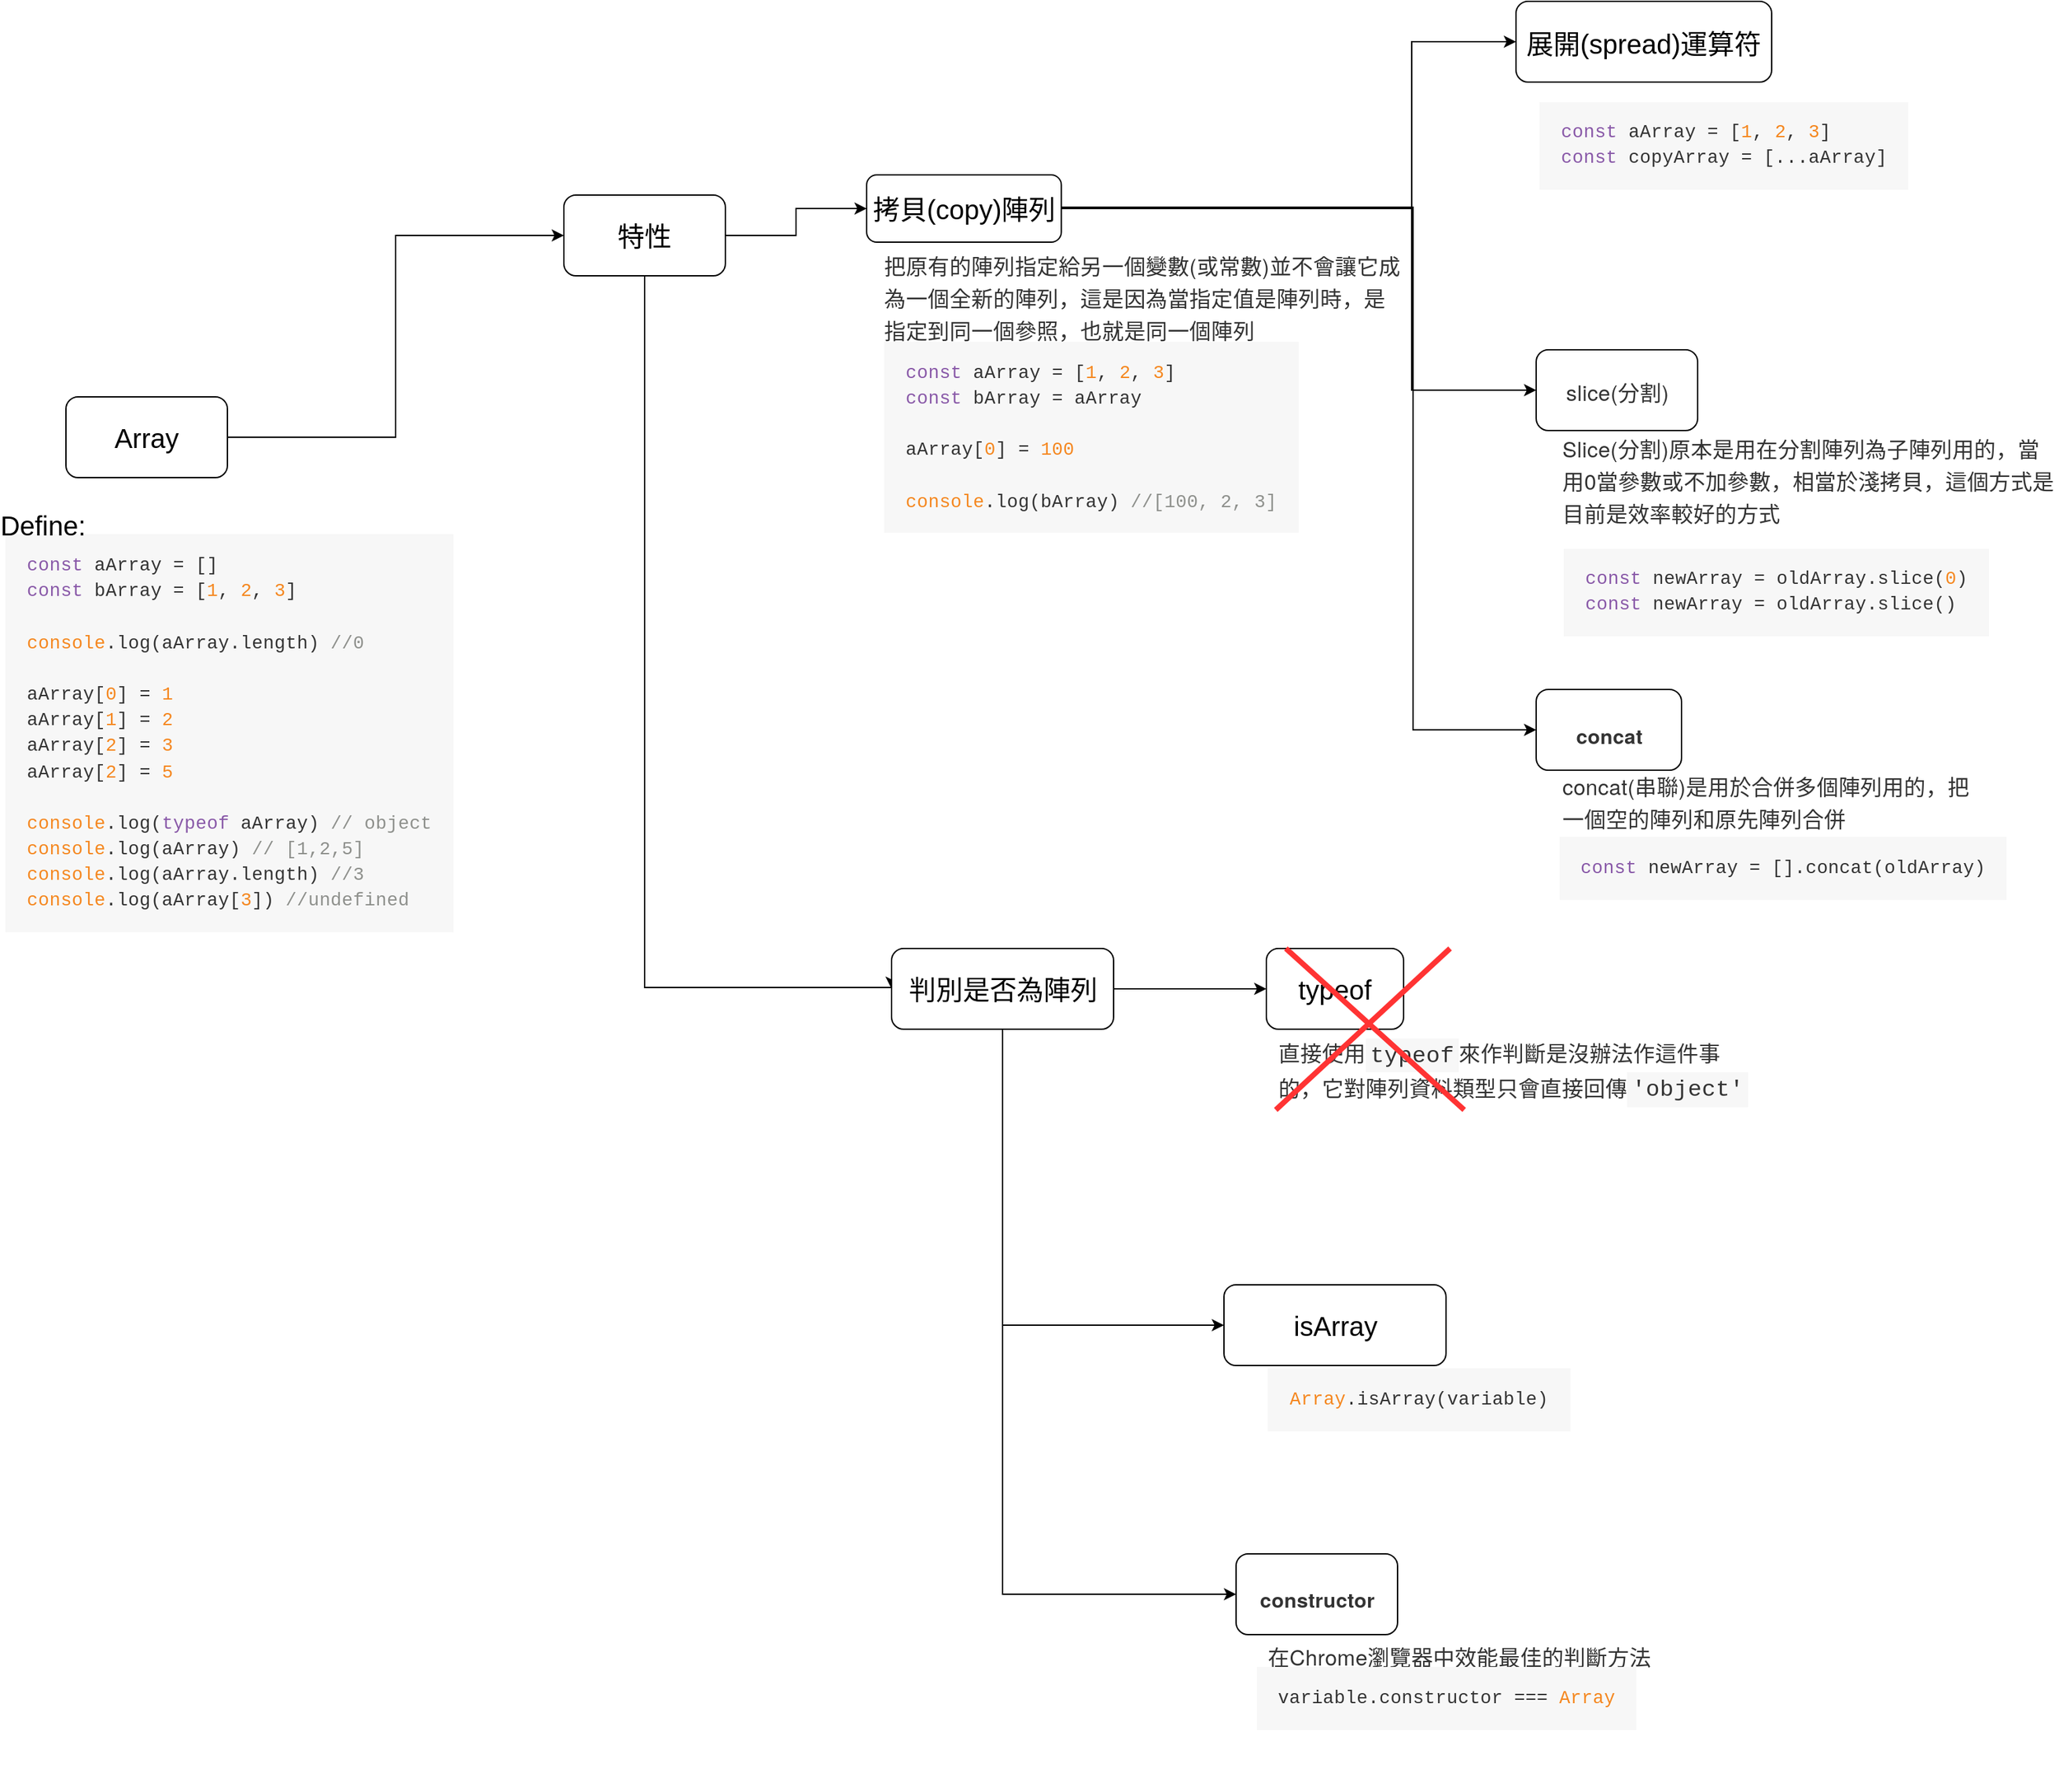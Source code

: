 <mxfile version="11.1.4" type="device"><diagram id="U8EoZTsOUFwLor6KMoRA" name="第1頁"><mxGraphModel dx="1351" dy="2186" grid="1" gridSize="10" guides="1" tooltips="1" connect="1" arrows="1" fold="1" page="1" pageScale="1" pageWidth="827" pageHeight="1169" math="0" shadow="0"><root><mxCell id="0"/><mxCell id="1" parent="0"/><mxCell id="N8ioE3uPXYPBMJfrrr_5-4" value="" style="edgeStyle=orthogonalEdgeStyle;rounded=0;orthogonalLoop=1;jettySize=auto;html=1;fontSize=20;entryX=0;entryY=0.5;entryDx=0;entryDy=0;" edge="1" parent="1" source="N8ioE3uPXYPBMJfrrr_5-1" target="N8ioE3uPXYPBMJfrrr_5-3"><mxGeometry relative="1" as="geometry"/></mxCell><mxCell id="N8ioE3uPXYPBMJfrrr_5-1" value="Array" style="rounded=1;whiteSpace=wrap;html=1;fontSize=20;" vertex="1" parent="1"><mxGeometry x="130" y="270" width="120" height="60" as="geometry"/></mxCell><mxCell id="N8ioE3uPXYPBMJfrrr_5-8" value="" style="edgeStyle=orthogonalEdgeStyle;rounded=0;orthogonalLoop=1;jettySize=auto;html=1;fontSize=20;entryX=0;entryY=0.5;entryDx=0;entryDy=0;" edge="1" parent="1" source="N8ioE3uPXYPBMJfrrr_5-3" target="N8ioE3uPXYPBMJfrrr_5-7"><mxGeometry relative="1" as="geometry"/></mxCell><mxCell id="N8ioE3uPXYPBMJfrrr_5-34" value="" style="edgeStyle=orthogonalEdgeStyle;rounded=0;orthogonalLoop=1;jettySize=auto;html=1;fontSize=20;entryX=0;entryY=0.5;entryDx=0;entryDy=0;" edge="1" parent="1" source="N8ioE3uPXYPBMJfrrr_5-3" target="N8ioE3uPXYPBMJfrrr_5-33"><mxGeometry relative="1" as="geometry"><Array as="points"><mxPoint x="560" y="709"/></Array></mxGeometry></mxCell><mxCell id="N8ioE3uPXYPBMJfrrr_5-3" value="特性" style="rounded=1;whiteSpace=wrap;html=1;fontSize=20;" vertex="1" parent="1"><mxGeometry x="500" y="120" width="120" height="60" as="geometry"/></mxCell><mxCell id="N8ioE3uPXYPBMJfrrr_5-36" value="" style="edgeStyle=orthogonalEdgeStyle;rounded=0;orthogonalLoop=1;jettySize=auto;html=1;fontSize=20;" edge="1" parent="1" source="N8ioE3uPXYPBMJfrrr_5-33" target="N8ioE3uPXYPBMJfrrr_5-35"><mxGeometry relative="1" as="geometry"/></mxCell><mxCell id="N8ioE3uPXYPBMJfrrr_5-45" value="" style="edgeStyle=orthogonalEdgeStyle;rounded=0;orthogonalLoop=1;jettySize=auto;html=1;strokeColor=#000000;strokeWidth=1;fontSize=40;" edge="1" parent="1" source="N8ioE3uPXYPBMJfrrr_5-33" target="N8ioE3uPXYPBMJfrrr_5-44"><mxGeometry relative="1" as="geometry"><Array as="points"><mxPoint x="826" y="960"/></Array></mxGeometry></mxCell><mxCell id="N8ioE3uPXYPBMJfrrr_5-48" style="edgeStyle=orthogonalEdgeStyle;rounded=0;orthogonalLoop=1;jettySize=auto;html=1;strokeColor=#000000;strokeWidth=1;fontSize=40;entryX=0;entryY=0.5;entryDx=0;entryDy=0;" edge="1" parent="1" source="N8ioE3uPXYPBMJfrrr_5-33" target="N8ioE3uPXYPBMJfrrr_5-49"><mxGeometry relative="1" as="geometry"><mxPoint x="850" y="1160" as="targetPoint"/><Array as="points"><mxPoint x="826" y="1160"/></Array></mxGeometry></mxCell><mxCell id="N8ioE3uPXYPBMJfrrr_5-33" value="判別是否為陣列" style="rounded=1;whiteSpace=wrap;fontSize=20;" vertex="1" parent="1"><mxGeometry x="743.5" y="680" width="165" height="60" as="geometry"/></mxCell><mxCell id="N8ioE3uPXYPBMJfrrr_5-14" value="&lt;span style=&quot;color: rgb(51 , 51 , 51) ; font-family: &amp;#34;helvetica neue&amp;#34; , &amp;#34;helvetica&amp;#34; , &amp;#34;arial&amp;#34; , sans-serif ; font-size: 16px ; letter-spacing: 0.2px ; background-color: rgb(255 , 255 , 255)&quot;&gt;slice(分割)&lt;/span&gt;" style="rounded=1;whiteSpace=wrap;html=1;fontSize=20;" vertex="1" parent="1"><mxGeometry x="1222.5" y="235" width="120" height="60" as="geometry"/></mxCell><mxCell id="N8ioE3uPXYPBMJfrrr_5-6" value="" style="group" vertex="1" connectable="0" parent="1"><mxGeometry x="83" y="355" width="330" height="325" as="geometry"/></mxCell><mxCell id="N8ioE3uPXYPBMJfrrr_5-2" value="&lt;pre style=&quot;box-sizing: border-box ; font-family: &amp;quot;consolas&amp;quot; , &amp;quot;liberation mono&amp;quot; , &amp;quot;menlo&amp;quot; , &amp;quot;courier&amp;quot; , monospace ; font-size: 16px ; white-space: pre-wrap ; direction: ltr ; margin-top: 0px ; margin-bottom: 1.275em ; padding: 0.85em 1em ; border: none ; color: rgb(51 , 51 , 51) ; overflow: auto ; overflow-wrap: normal ; background: rgb(247 , 247 , 247) ; letter-spacing: 0.2px&quot;&gt;&lt;code class=&quot;lang-js&quot; style=&quot;box-sizing: border-box ; font-family: &amp;quot;consolas&amp;quot; , &amp;quot;liberation mono&amp;quot; , &amp;quot;menlo&amp;quot; , &amp;quot;courier&amp;quot; , monospace ; font-size: 0.85em ; direction: ltr ; margin: 0px ; padding: 0px ; border: none ; color: inherit ; background: 0px 0px ; display: inline ; line-height: inherit ; white-space: pre&quot;&gt;&lt;span class=&quot;hljs-keyword&quot; style=&quot;box-sizing: border-box ; font-size: inherit ; color: rgb(137 , 89 , 168)&quot;&gt;const&lt;/span&gt; aArray = []&lt;br&gt;&lt;span class=&quot;hljs-keyword&quot; style=&quot;box-sizing: border-box ; font-size: inherit ; color: rgb(137 , 89 , 168)&quot;&gt;const&lt;/span&gt; bArray = [&lt;span class=&quot;hljs-number&quot; style=&quot;box-sizing: border-box ; font-size: inherit ; color: rgb(245 , 135 , 31)&quot;&gt;1&lt;/span&gt;, &lt;span class=&quot;hljs-number&quot; style=&quot;box-sizing: border-box ; font-size: inherit ; color: rgb(245 , 135 , 31)&quot;&gt;2&lt;/span&gt;, &lt;span class=&quot;hljs-number&quot; style=&quot;box-sizing: border-box ; font-size: inherit ; color: rgb(245 , 135 , 31)&quot;&gt;3&lt;/span&gt;]&lt;br&gt;&lt;br&gt;&lt;span class=&quot;hljs-built_in&quot; style=&quot;box-sizing: border-box ; font-size: inherit ; color: rgb(245 , 135 , 31)&quot;&gt;console&lt;/span&gt;.log(aArray.length) &lt;span class=&quot;hljs-comment&quot; style=&quot;box-sizing: border-box ; font-size: inherit ; color: rgb(142 , 144 , 140)&quot;&gt;//0&lt;/span&gt;&lt;br&gt;&lt;br&gt;aArray[&lt;span class=&quot;hljs-number&quot; style=&quot;box-sizing: border-box ; font-size: inherit ; color: rgb(245 , 135 , 31)&quot;&gt;0&lt;/span&gt;] = &lt;span class=&quot;hljs-number&quot; style=&quot;box-sizing: border-box ; font-size: inherit ; color: rgb(245 , 135 , 31)&quot;&gt;1&lt;/span&gt;&lt;br&gt;aArray[&lt;span class=&quot;hljs-number&quot; style=&quot;box-sizing: border-box ; font-size: inherit ; color: rgb(245 , 135 , 31)&quot;&gt;1&lt;/span&gt;] = &lt;span class=&quot;hljs-number&quot; style=&quot;box-sizing: border-box ; font-size: inherit ; color: rgb(245 , 135 , 31)&quot;&gt;2&lt;/span&gt;&lt;br&gt;aArray[&lt;span class=&quot;hljs-number&quot; style=&quot;box-sizing: border-box ; font-size: inherit ; color: rgb(245 , 135 , 31)&quot;&gt;2&lt;/span&gt;] = &lt;span class=&quot;hljs-number&quot; style=&quot;box-sizing: border-box ; font-size: inherit ; color: rgb(245 , 135 , 31)&quot;&gt;3&lt;/span&gt;&lt;br&gt;aArray[&lt;span class=&quot;hljs-number&quot; style=&quot;box-sizing: border-box ; font-size: inherit ; color: rgb(245 , 135 , 31)&quot;&gt;2&lt;/span&gt;] = &lt;span class=&quot;hljs-number&quot; style=&quot;box-sizing: border-box ; font-size: inherit ; color: rgb(245 , 135 , 31)&quot;&gt;5&lt;/span&gt;&lt;br&gt;&lt;br&gt;&lt;span class=&quot;hljs-built_in&quot; style=&quot;box-sizing: border-box ; font-size: inherit ; color: rgb(245 , 135 , 31)&quot;&gt;console&lt;/span&gt;.log(&lt;span class=&quot;hljs-keyword&quot; style=&quot;box-sizing: border-box ; font-size: inherit ; color: rgb(137 , 89 , 168)&quot;&gt;typeof&lt;/span&gt; aArray) &lt;span class=&quot;hljs-comment&quot; style=&quot;box-sizing: border-box ; font-size: inherit ; color: rgb(142 , 144 , 140)&quot;&gt;// object&lt;/span&gt;&lt;br&gt;&lt;span class=&quot;hljs-built_in&quot; style=&quot;box-sizing: border-box ; font-size: inherit ; color: rgb(245 , 135 , 31)&quot;&gt;console&lt;/span&gt;.log(aArray) &lt;span class=&quot;hljs-comment&quot; style=&quot;box-sizing: border-box ; font-size: inherit ; color: rgb(142 , 144 , 140)&quot;&gt;// [1,2,5]&lt;/span&gt;&lt;br&gt;&lt;span class=&quot;hljs-built_in&quot; style=&quot;box-sizing: border-box ; font-size: inherit ; color: rgb(245 , 135 , 31)&quot;&gt;console&lt;/span&gt;.log(aArray.length) &lt;span class=&quot;hljs-comment&quot; style=&quot;box-sizing: border-box ; font-size: inherit ; color: rgb(142 , 144 , 140)&quot;&gt;//3&lt;/span&gt;&lt;br&gt;&lt;span class=&quot;hljs-built_in&quot; style=&quot;box-sizing: border-box ; font-size: inherit ; color: rgb(245 , 135 , 31)&quot;&gt;console&lt;/span&gt;.log(aArray[&lt;span class=&quot;hljs-number&quot; style=&quot;box-sizing: border-box ; font-size: inherit ; color: rgb(245 , 135 , 31)&quot;&gt;3&lt;/span&gt;]) &lt;span class=&quot;hljs-comment&quot; style=&quot;box-sizing: border-box ; font-size: inherit ; color: rgb(142 , 144 , 140)&quot;&gt;//undefined&lt;/span&gt;&lt;/code&gt;&lt;/pre&gt;" style="text;html=1;strokeColor=none;fillColor=none;align=left;verticalAlign=middle;whiteSpace=wrap;rounded=0;fontSize=20;" vertex="1" parent="N8ioE3uPXYPBMJfrrr_5-6"><mxGeometry y="25" width="330" height="300" as="geometry"/></mxCell><mxCell id="N8ioE3uPXYPBMJfrrr_5-5" value="Define:" style="text;html=1;strokeColor=none;fillColor=none;align=center;verticalAlign=middle;whiteSpace=wrap;rounded=0;fontSize=20;" vertex="1" parent="N8ioE3uPXYPBMJfrrr_5-6"><mxGeometry x="10" width="40" height="20" as="geometry"/></mxCell><mxCell id="N8ioE3uPXYPBMJfrrr_5-16" value="" style="group" vertex="1" connectable="0" parent="1"><mxGeometry x="1207.5" y="-24" width="305" height="168" as="geometry"/></mxCell><mxCell id="N8ioE3uPXYPBMJfrrr_5-12" value="展開(spread)運算符" style="rounded=1;fontSize=20;align=center;" vertex="1" parent="N8ioE3uPXYPBMJfrrr_5-16"><mxGeometry width="190" height="60" as="geometry"/></mxCell><mxCell id="N8ioE3uPXYPBMJfrrr_5-13" value="&lt;pre style=&quot;box-sizing: border-box ; font-family: &amp;quot;consolas&amp;quot; , &amp;quot;liberation mono&amp;quot; , &amp;quot;menlo&amp;quot; , &amp;quot;courier&amp;quot; , monospace ; font-size: 16px ; white-space: pre-wrap ; direction: ltr ; margin-top: 0px ; margin-bottom: 1.275em ; padding: 0.85em 1em ; border: none ; color: rgb(51 , 51 , 51) ; overflow: auto ; overflow-wrap: normal ; background: rgb(247 , 247 , 247) ; letter-spacing: 0.2px&quot;&gt;&lt;code class=&quot;lang-js&quot; style=&quot;box-sizing: border-box ; font-family: &amp;quot;consolas&amp;quot; , &amp;quot;liberation mono&amp;quot; , &amp;quot;menlo&amp;quot; , &amp;quot;courier&amp;quot; , monospace ; font-size: 0.85em ; direction: ltr ; margin: 0px ; padding: 0px ; border: none ; color: inherit ; background: 0px 0px ; display: inline ; line-height: inherit ; white-space: pre&quot;&gt;&lt;span class=&quot;hljs-keyword&quot; style=&quot;box-sizing: border-box ; font-size: inherit ; color: rgb(137 , 89 , 168)&quot;&gt;const&lt;/span&gt; aArray = [&lt;span class=&quot;hljs-number&quot; style=&quot;box-sizing: border-box ; font-size: inherit ; color: rgb(245 , 135 , 31)&quot;&gt;1&lt;/span&gt;, &lt;span class=&quot;hljs-number&quot; style=&quot;box-sizing: border-box ; font-size: inherit ; color: rgb(245 , 135 , 31)&quot;&gt;2&lt;/span&gt;, &lt;span class=&quot;hljs-number&quot; style=&quot;box-sizing: border-box ; font-size: inherit ; color: rgb(245 , 135 , 31)&quot;&gt;3&lt;/span&gt;]&lt;br&gt;&lt;span class=&quot;hljs-keyword&quot; style=&quot;box-sizing: border-box ; font-size: inherit ; color: rgb(137 , 89 , 168)&quot;&gt;const&lt;/span&gt; copyArray = [...aArray]&lt;/code&gt;&lt;/pre&gt;" style="text;html=1;strokeColor=none;fillColor=none;align=left;verticalAlign=middle;whiteSpace=wrap;rounded=0;fontSize=20;" vertex="1" parent="N8ioE3uPXYPBMJfrrr_5-16"><mxGeometry x="15" y="65" width="290" height="103" as="geometry"/></mxCell><mxCell id="N8ioE3uPXYPBMJfrrr_5-17" value="" style="group" vertex="1" connectable="0" parent="1"><mxGeometry x="725" y="105" width="410" height="260" as="geometry"/></mxCell><mxCell id="N8ioE3uPXYPBMJfrrr_5-7" value="拷貝(copy)陣列" style="rounded=1;whiteSpace=wrap;fontSize=20;align=center;verticalAlign=middle;" vertex="1" parent="N8ioE3uPXYPBMJfrrr_5-17"><mxGeometry width="144.643" height="50" as="geometry"/></mxCell><mxCell id="N8ioE3uPXYPBMJfrrr_5-9" value="&lt;span style=&quot;color: rgb(51 , 51 , 51) ; font-family: &amp;quot;helvetica neue&amp;quot; , &amp;quot;helvetica&amp;quot; , &amp;quot;arial&amp;quot; , sans-serif ; font-size: 16px ; letter-spacing: 0.2px ; background-color: rgb(255 , 255 , 255)&quot;&gt;把原有的陣列指定給另一個變數(或常數)並不會讓它成為一個全新的陣列，這是因為當指定值是陣列時，是指定到同一個參照，也就是同一個陣列&lt;/span&gt;" style="text;html=1;strokeColor=none;fillColor=none;align=left;verticalAlign=middle;whiteSpace=wrap;rounded=0;fontSize=20;" vertex="1" parent="N8ioE3uPXYPBMJfrrr_5-17"><mxGeometry x="11" y="65" width="388" height="50" as="geometry"/></mxCell><mxCell id="N8ioE3uPXYPBMJfrrr_5-10" value="&lt;pre style=&quot;box-sizing: border-box ; font-family: &amp;quot;consolas&amp;quot; , &amp;quot;liberation mono&amp;quot; , &amp;quot;menlo&amp;quot; , &amp;quot;courier&amp;quot; , monospace ; font-size: 16px ; white-space: pre-wrap ; direction: ltr ; margin-top: 0px ; margin-bottom: 1.275em ; padding: 0.85em 1em ; border: none ; color: rgb(51 , 51 , 51) ; overflow: auto ; overflow-wrap: normal ; background: rgb(247 , 247 , 247) ; letter-spacing: 0.2px&quot;&gt;&lt;code class=&quot;lang-js&quot; style=&quot;box-sizing: border-box ; font-family: &amp;quot;consolas&amp;quot; , &amp;quot;liberation mono&amp;quot; , &amp;quot;menlo&amp;quot; , &amp;quot;courier&amp;quot; , monospace ; font-size: 0.85em ; direction: ltr ; margin: 0px ; padding: 0px ; border: none ; color: inherit ; background: 0px 0px ; display: inline ; line-height: inherit ; white-space: pre&quot;&gt;&lt;span class=&quot;hljs-keyword&quot; style=&quot;box-sizing: border-box ; font-size: inherit ; color: rgb(137 , 89 , 168)&quot;&gt;const&lt;/span&gt; aArray = [&lt;span class=&quot;hljs-number&quot; style=&quot;box-sizing: border-box ; font-size: inherit ; color: rgb(245 , 135 , 31)&quot;&gt;1&lt;/span&gt;, &lt;span class=&quot;hljs-number&quot; style=&quot;box-sizing: border-box ; font-size: inherit ; color: rgb(245 , 135 , 31)&quot;&gt;2&lt;/span&gt;, &lt;span class=&quot;hljs-number&quot; style=&quot;box-sizing: border-box ; font-size: inherit ; color: rgb(245 , 135 , 31)&quot;&gt;3&lt;/span&gt;]&lt;br&gt;&lt;span class=&quot;hljs-keyword&quot; style=&quot;box-sizing: border-box ; font-size: inherit ; color: rgb(137 , 89 , 168)&quot;&gt;const&lt;/span&gt; bArray = aArray&lt;br&gt;&lt;br&gt;aArray[&lt;span class=&quot;hljs-number&quot; style=&quot;box-sizing: border-box ; font-size: inherit ; color: rgb(245 , 135 , 31)&quot;&gt;0&lt;/span&gt;] = &lt;span class=&quot;hljs-number&quot; style=&quot;box-sizing: border-box ; font-size: inherit ; color: rgb(245 , 135 , 31)&quot;&gt;100&lt;/span&gt;&lt;br&gt;&lt;br&gt;&lt;span class=&quot;hljs-built_in&quot; style=&quot;box-sizing: border-box ; font-size: inherit ; color: rgb(245 , 135 , 31)&quot;&gt;console&lt;/span&gt;.log(bArray) &lt;span class=&quot;hljs-comment&quot; style=&quot;box-sizing: border-box ; font-size: inherit ; color: rgb(142 , 144 , 140)&quot;&gt;//[100, 2, 3]&lt;/span&gt;&lt;/code&gt;&lt;/pre&gt;" style="text;html=1;strokeColor=none;fillColor=none;align=left;verticalAlign=middle;whiteSpace=wrap;rounded=0;fontSize=20;" vertex="1" parent="N8ioE3uPXYPBMJfrrr_5-17"><mxGeometry x="10.964" y="130" width="211.902" height="150" as="geometry"/></mxCell><mxCell id="N8ioE3uPXYPBMJfrrr_5-18" value="" style="edgeStyle=orthogonalEdgeStyle;rounded=0;orthogonalLoop=1;jettySize=auto;html=1;fontSize=20;entryX=0;entryY=0.5;entryDx=0;entryDy=0;exitX=1;exitY=0.5;exitDx=0;exitDy=0;" edge="1" parent="1" source="N8ioE3uPXYPBMJfrrr_5-7" target="N8ioE3uPXYPBMJfrrr_5-12"><mxGeometry relative="1" as="geometry"><mxPoint x="1140" y="250" as="sourcePoint"/><Array as="points"><mxPoint x="1130" y="130"/><mxPoint x="1130" y="6"/></Array></mxGeometry></mxCell><mxCell id="N8ioE3uPXYPBMJfrrr_5-19" style="edgeStyle=orthogonalEdgeStyle;rounded=0;orthogonalLoop=1;jettySize=auto;html=1;entryX=0;entryY=0.5;entryDx=0;entryDy=0;fontSize=20;" edge="1" parent="1" source="N8ioE3uPXYPBMJfrrr_5-7" target="N8ioE3uPXYPBMJfrrr_5-14"><mxGeometry relative="1" as="geometry"><Array as="points"><mxPoint x="1130" y="130"/><mxPoint x="1130" y="265"/></Array></mxGeometry></mxCell><mxCell id="N8ioE3uPXYPBMJfrrr_5-20" value="&lt;span style=&quot;color: rgb(51 , 51 , 51) ; font-family: &amp;quot;helvetica neue&amp;quot; , &amp;quot;helvetica&amp;quot; , &amp;quot;arial&amp;quot; , sans-serif ; font-size: 16px ; letter-spacing: 0.2px ; background-color: rgb(255 , 255 , 255)&quot;&gt;Slice(分割)原本是用在分割陣列為子陣列用的，當用0當參數或不加參數，相當於淺拷貝，這個方式是目前是效率較好的方式&lt;/span&gt;" style="text;html=1;strokeColor=none;fillColor=none;align=left;verticalAlign=middle;whiteSpace=wrap;rounded=0;fontSize=20;" vertex="1" parent="1"><mxGeometry x="1240" y="318" width="370" height="25" as="geometry"/></mxCell><mxCell id="N8ioE3uPXYPBMJfrrr_5-22" value="&lt;pre style=&quot;box-sizing: border-box ; font-family: &amp;quot;consolas&amp;quot; , &amp;quot;liberation mono&amp;quot; , &amp;quot;menlo&amp;quot; , &amp;quot;courier&amp;quot; , monospace ; font-size: 16px ; white-space: pre-wrap ; direction: ltr ; margin-top: 0px ; margin-bottom: 1.275em ; padding: 0.85em 1em ; border: none ; color: rgb(51 , 51 , 51) ; overflow: auto ; overflow-wrap: normal ; background: rgb(247 , 247 , 247) ; letter-spacing: 0.2px&quot;&gt;&lt;code class=&quot;lang-js&quot; style=&quot;box-sizing: border-box ; font-family: &amp;quot;consolas&amp;quot; , &amp;quot;liberation mono&amp;quot; , &amp;quot;menlo&amp;quot; , &amp;quot;courier&amp;quot; , monospace ; font-size: 0.85em ; direction: ltr ; margin: 0px ; padding: 0px ; border: none ; color: inherit ; background: 0px 0px ; display: inline ; line-height: inherit ; white-space: pre&quot;&gt;&lt;span class=&quot;hljs-keyword&quot; style=&quot;box-sizing: border-box ; font-size: inherit ; color: rgb(137 , 89 , 168)&quot;&gt;const&lt;/span&gt; newArray = oldArray.slice(&lt;span class=&quot;hljs-number&quot; style=&quot;box-sizing: border-box ; font-size: inherit ; color: rgb(245 , 135 , 31)&quot;&gt;0&lt;/span&gt;)&lt;br&gt;&lt;span class=&quot;hljs-keyword&quot; style=&quot;box-sizing: border-box ; font-size: inherit ; color: rgb(137 , 89 , 168)&quot;&gt;const&lt;/span&gt; newArray = oldArray.slice()&lt;/code&gt;&lt;/pre&gt;" style="text;html=1;strokeColor=none;fillColor=none;align=left;verticalAlign=middle;whiteSpace=wrap;rounded=0;fontSize=20;" vertex="1" parent="1"><mxGeometry x="1240.5" y="375" width="330" height="100" as="geometry"/></mxCell><mxCell id="N8ioE3uPXYPBMJfrrr_5-25" style="edgeStyle=orthogonalEdgeStyle;rounded=0;orthogonalLoop=1;jettySize=auto;html=1;fontSize=20;entryX=0;entryY=0.5;entryDx=0;entryDy=0;" edge="1" parent="1" source="N8ioE3uPXYPBMJfrrr_5-7" target="N8ioE3uPXYPBMJfrrr_5-26"><mxGeometry relative="1" as="geometry"><mxPoint x="1150" y="570" as="targetPoint"/><Array as="points"><mxPoint x="1131" y="129"/><mxPoint x="1131" y="518"/></Array></mxGeometry></mxCell><mxCell id="N8ioE3uPXYPBMJfrrr_5-26" value="&lt;h4 id=&quot;concat&quot; style=&quot;box-sizing: border-box ; font-size: 1.25em ; margin-top: 1.275em ; margin-bottom: 0.85em ; color: rgb(51 , 51 , 51) ; font-family: &amp;#34;helvetica neue&amp;#34; , &amp;#34;helvetica&amp;#34; , &amp;#34;arial&amp;#34; , sans-serif ; letter-spacing: 0.2px ; background-color: rgb(255 , 255 , 255)&quot;&gt;concat&lt;/h4&gt;" style="rounded=1;whiteSpace=wrap;html=1;" vertex="1" parent="1"><mxGeometry x="1222.5" y="487.5" width="108" height="60" as="geometry"/></mxCell><mxCell id="N8ioE3uPXYPBMJfrrr_5-31" value="&lt;span style=&quot;color: rgb(51 , 51 , 51) ; font-family: &amp;quot;helvetica neue&amp;quot; , &amp;quot;helvetica&amp;quot; , &amp;quot;arial&amp;quot; , sans-serif ; font-size: 16px ; letter-spacing: 0.2px ; background-color: rgb(255 , 255 , 255)&quot;&gt;concat(串聯)是用於合併多個陣列用的，把一個空的陣列和原先陣列合併&lt;/span&gt;" style="text;html=1;strokeColor=none;fillColor=none;align=left;verticalAlign=middle;whiteSpace=wrap;rounded=0;fontSize=20;" vertex="1" parent="1"><mxGeometry x="1240" y="560" width="310" height="20" as="geometry"/></mxCell><mxCell id="N8ioE3uPXYPBMJfrrr_5-32" value="&lt;pre style=&quot;box-sizing: border-box ; font-family: &amp;#34;consolas&amp;#34; , &amp;#34;liberation mono&amp;#34; , &amp;#34;menlo&amp;#34; , &amp;#34;courier&amp;#34; , monospace ; font-size: 16px ; white-space: pre-wrap ; direction: ltr ; margin-top: 0px ; margin-bottom: 1.275em ; padding: 0.85em 1em ; border: none ; color: rgb(51 , 51 , 51) ; overflow: auto ; overflow-wrap: normal ; background: rgb(247 , 247 , 247) ; letter-spacing: 0.2px&quot;&gt;&lt;code class=&quot;lang-js&quot; style=&quot;box-sizing: border-box ; font-family: &amp;#34;consolas&amp;#34; , &amp;#34;liberation mono&amp;#34; , &amp;#34;menlo&amp;#34; , &amp;#34;courier&amp;#34; , monospace ; font-size: 0.85em ; direction: ltr ; margin: 0px ; padding: 0px ; border: none ; color: inherit ; background: 0px 0px ; display: inline ; line-height: inherit ; white-space: pre&quot;&gt;&lt;span class=&quot;hljs-keyword&quot; style=&quot;box-sizing: border-box ; font-size: inherit ; color: rgb(137 , 89 , 168)&quot;&gt;const&lt;/span&gt; newArray = [].concat(oldArray)&lt;/code&gt;&lt;/pre&gt;" style="text;html=1;strokeColor=none;fillColor=none;align=center;verticalAlign=middle;whiteSpace=wrap;rounded=0;fontSize=20;" vertex="1" parent="1"><mxGeometry x="1236.5" y="620" width="338" height="20" as="geometry"/></mxCell><mxCell id="N8ioE3uPXYPBMJfrrr_5-38" value="" style="group" vertex="1" connectable="0" parent="1"><mxGeometry x="1022" y="680" width="364" height="120" as="geometry"/></mxCell><mxCell id="N8ioE3uPXYPBMJfrrr_5-35" value="typeof" style="rounded=1;whiteSpace=wrap;fontSize=20;" vertex="1" parent="N8ioE3uPXYPBMJfrrr_5-38"><mxGeometry width="102" height="60" as="geometry"/></mxCell><mxCell id="N8ioE3uPXYPBMJfrrr_5-37" value="&lt;span style=&quot;color: rgb(51 , 51 , 51) ; font-family: &amp;quot;helvetica neue&amp;quot; , &amp;quot;helvetica&amp;quot; , &amp;quot;arial&amp;quot; , sans-serif ; font-size: 16px ; letter-spacing: 0.2px ; background-color: rgb(255 , 255 , 255)&quot;&gt;直接使用&lt;/span&gt;&lt;code style=&quot;box-sizing: border-box ; font-family: &amp;quot;consolas&amp;quot; , &amp;quot;liberation mono&amp;quot; , &amp;quot;menlo&amp;quot; , &amp;quot;courier&amp;quot; , monospace ; font-size: 0.85em ; direction: ltr ; margin: 0px ; padding: 0.2em ; border: none ; color: rgb(51 , 51 , 51) ; background-color: rgb(247 , 247 , 247) ; letter-spacing: 0.2px&quot;&gt;typeof&lt;/code&gt;&lt;span style=&quot;color: rgb(51 , 51 , 51) ; font-family: &amp;quot;helvetica neue&amp;quot; , &amp;quot;helvetica&amp;quot; , &amp;quot;arial&amp;quot; , sans-serif ; font-size: 16px ; letter-spacing: 0.2px ; background-color: rgb(255 , 255 , 255)&quot;&gt;來作判斷是沒辦法作這件事的，它對陣列資料類型只會直接回傳&lt;/span&gt;&lt;code style=&quot;box-sizing: border-box ; font-family: &amp;quot;consolas&amp;quot; , &amp;quot;liberation mono&amp;quot; , &amp;quot;menlo&amp;quot; , &amp;quot;courier&amp;quot; , monospace ; font-size: 0.85em ; direction: ltr ; margin: 0px ; padding: 0.2em ; border: none ; color: rgb(51 , 51 , 51) ; background-color: rgb(247 , 247 , 247) ; letter-spacing: 0.2px&quot;&gt;'object'&lt;/code&gt;" style="text;html=1;strokeColor=none;fillColor=none;align=left;verticalAlign=middle;whiteSpace=wrap;rounded=0;fontSize=20;" vertex="1" parent="N8ioE3uPXYPBMJfrrr_5-38"><mxGeometry x="7" y="80" width="357" height="20" as="geometry"/></mxCell><mxCell id="N8ioE3uPXYPBMJfrrr_5-43" value="" style="group" vertex="1" connectable="0" parent="N8ioE3uPXYPBMJfrrr_5-38"><mxGeometry x="7" width="140" height="120" as="geometry"/></mxCell><mxCell id="N8ioE3uPXYPBMJfrrr_5-39" value="" style="endArrow=none;html=1;fontSize=40;strokeWidth=4;strokeColor=#FF3333;" edge="1" parent="N8ioE3uPXYPBMJfrrr_5-43"><mxGeometry width="50" height="50" relative="1" as="geometry"><mxPoint y="120" as="sourcePoint"/><mxPoint x="129.5" as="targetPoint"/></mxGeometry></mxCell><mxCell id="N8ioE3uPXYPBMJfrrr_5-42" value="" style="endArrow=none;html=1;fontSize=40;strokeWidth=4;strokeColor=#FF3333;" edge="1" parent="N8ioE3uPXYPBMJfrrr_5-43"><mxGeometry width="50" height="50" relative="1" as="geometry"><mxPoint x="140" y="120" as="sourcePoint"/><mxPoint x="7.5" as="targetPoint"/></mxGeometry></mxCell><mxCell id="N8ioE3uPXYPBMJfrrr_5-47" value="" style="group" vertex="1" connectable="0" parent="1"><mxGeometry x="990.5" y="930" width="258.5" height="120" as="geometry"/></mxCell><mxCell id="N8ioE3uPXYPBMJfrrr_5-44" value="isArray" style="rounded=1;whiteSpace=wrap;fontSize=20;" vertex="1" parent="N8ioE3uPXYPBMJfrrr_5-47"><mxGeometry width="165" height="60" as="geometry"/></mxCell><mxCell id="N8ioE3uPXYPBMJfrrr_5-46" value="&lt;pre style=&quot;box-sizing: border-box ; font-family: &amp;#34;consolas&amp;#34; , &amp;#34;liberation mono&amp;#34; , &amp;#34;menlo&amp;#34; , &amp;#34;courier&amp;#34; , monospace ; font-size: 16px ; white-space: pre-wrap ; direction: ltr ; margin-top: 0px ; margin-bottom: 1.275em ; padding: 0.85em 1em ; border: none ; color: rgb(51 , 51 , 51) ; overflow: auto ; overflow-wrap: normal ; background: rgb(247 , 247 , 247) ; letter-spacing: 0.2px&quot;&gt;&lt;code class=&quot;lang-js&quot; style=&quot;box-sizing: border-box ; font-family: &amp;#34;consolas&amp;#34; , &amp;#34;liberation mono&amp;#34; , &amp;#34;menlo&amp;#34; , &amp;#34;courier&amp;#34; , monospace ; font-size: 0.85em ; direction: ltr ; margin: 0px ; padding: 0px ; border: none ; color: inherit ; background: 0px 0px ; display: inline ; line-height: inherit ; white-space: pre&quot;&gt;&lt;span class=&quot;hljs-built_in&quot; style=&quot;box-sizing: border-box ; font-size: inherit ; color: rgb(245 , 135 , 31)&quot;&gt;Array&lt;/span&gt;.isArray(variable)&lt;/code&gt;&lt;/pre&gt;" style="text;html=1;strokeColor=none;fillColor=none;align=center;verticalAlign=middle;whiteSpace=wrap;rounded=0;fontSize=40;" vertex="1" parent="N8ioE3uPXYPBMJfrrr_5-47"><mxGeometry x="31.5" y="70" width="227" height="50" as="geometry"/></mxCell><mxCell id="N8ioE3uPXYPBMJfrrr_5-53" value="" style="group" vertex="1" connectable="0" parent="1"><mxGeometry x="999.5" y="1130" width="331" height="160" as="geometry"/></mxCell><mxCell id="N8ioE3uPXYPBMJfrrr_5-49" value="&lt;h4 id=&quot;constructor&quot; style=&quot;box-sizing: border-box ; font-size: 1.25em ; margin-top: 1.275em ; margin-bottom: 0.85em ; color: rgb(51 , 51 , 51) ; font-family: &amp;#34;helvetica neue&amp;#34; , &amp;#34;helvetica&amp;#34; , &amp;#34;arial&amp;#34; , sans-serif ; letter-spacing: 0.2px ; white-space: normal ; background-color: rgb(255 , 255 , 255)&quot;&gt;constructor&lt;/h4&gt;" style="rounded=1;whiteSpace=wrap;html=1;" vertex="1" parent="N8ioE3uPXYPBMJfrrr_5-53"><mxGeometry width="120" height="60" as="geometry"/></mxCell><mxCell id="N8ioE3uPXYPBMJfrrr_5-50" value="&lt;span style=&quot;color: rgb(51 , 51 , 51) ; font-family: &amp;#34;helvetica neue&amp;#34; , &amp;#34;helvetica&amp;#34; , &amp;#34;arial&amp;#34; , sans-serif ; font-size: 16px ; letter-spacing: 0.2px ; background-color: rgb(255 , 255 , 255)&quot;&gt;在Chrome瀏覽器中效能最佳的判斷方法&lt;/span&gt;" style="text;strokeColor=none;fillColor=none;align=center;verticalAlign=middle;whiteSpace=wrap;rounded=0;fontSize=20;html=1;" vertex="1" parent="N8ioE3uPXYPBMJfrrr_5-53"><mxGeometry y="60" width="331" height="30" as="geometry"/></mxCell><mxCell id="N8ioE3uPXYPBMJfrrr_5-52" value="&lt;pre style=&quot;box-sizing: border-box ; font-family: &amp;#34;consolas&amp;#34; , &amp;#34;liberation mono&amp;#34; , &amp;#34;menlo&amp;#34; , &amp;#34;courier&amp;#34; , monospace ; font-size: 16px ; white-space: pre-wrap ; direction: ltr ; margin-top: 0px ; margin-bottom: 1.275em ; padding: 0.85em 1em ; border: none ; color: rgb(51 , 51 , 51) ; overflow: auto ; overflow-wrap: normal ; background: rgb(247 , 247 , 247) ; letter-spacing: 0.2px&quot;&gt;&lt;code class=&quot;lang-js&quot; style=&quot;box-sizing: border-box ; font-family: &amp;#34;consolas&amp;#34; , &amp;#34;liberation mono&amp;#34; , &amp;#34;menlo&amp;#34; , &amp;#34;courier&amp;#34; , monospace ; font-size: 0.85em ; direction: ltr ; margin: 0px ; padding: 0px ; border: none ; color: inherit ; background: 0px 0px ; display: inline ; line-height: inherit ; white-space: pre&quot;&gt;variable.constructor === &lt;span class=&quot;hljs-built_in&quot; style=&quot;box-sizing: border-box ; font-size: inherit ; color: rgb(245 , 135 , 31)&quot;&gt;Array&lt;/span&gt;&lt;br/&gt;&lt;/code&gt;&lt;/pre&gt;&lt;div&gt;&lt;code class=&quot;lang-js&quot; style=&quot;box-sizing: border-box ; font-family: &amp;#34;consolas&amp;#34; , &amp;#34;liberation mono&amp;#34; , &amp;#34;menlo&amp;#34; , &amp;#34;courier&amp;#34; , monospace ; font-size: 0.85em ; direction: ltr ; margin: 0px ; padding: 0px ; border: none ; color: inherit ; background: 0px 0px ; display: inline ; line-height: inherit ; white-space: pre&quot;&gt;&lt;span class=&quot;hljs-built_in&quot; style=&quot;box-sizing: border-box ; font-size: inherit ; color: rgb(245 , 135 , 31)&quot;&gt;&lt;br&gt;&lt;/span&gt;&lt;/code&gt;&lt;/div&gt;" style="text;html=1;strokeColor=none;fillColor=none;align=center;verticalAlign=middle;whiteSpace=wrap;rounded=0;fontSize=20;" vertex="1" parent="N8ioE3uPXYPBMJfrrr_5-53"><mxGeometry x="24" y="100" width="264" height="60" as="geometry"/></mxCell></root></mxGraphModel></diagram></mxfile>